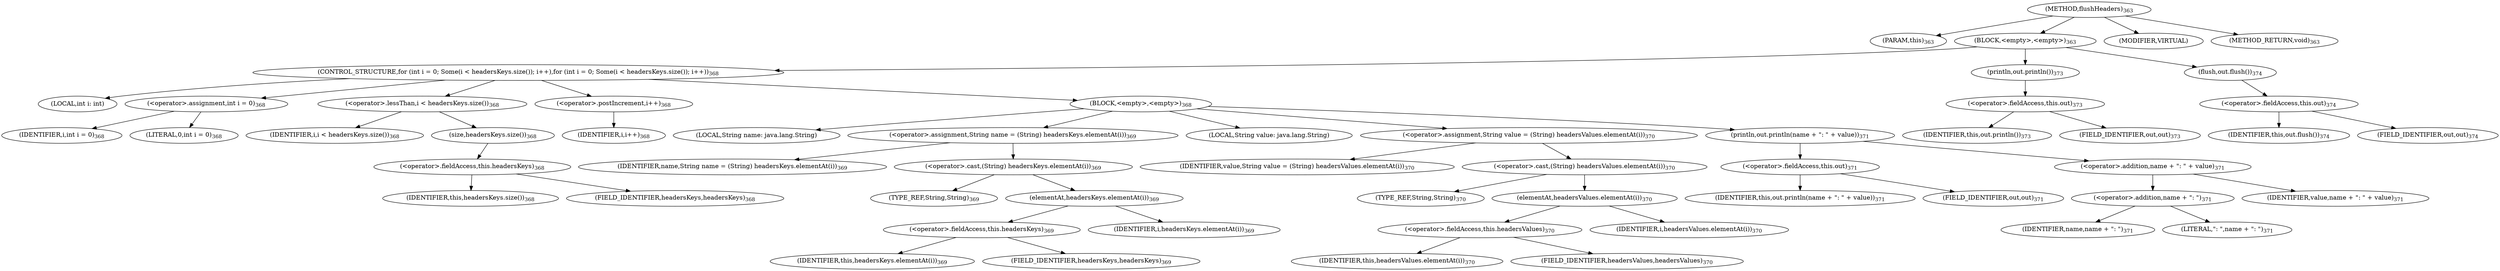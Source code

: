 digraph "flushHeaders" {  
"524" [label = <(METHOD,flushHeaders)<SUB>363</SUB>> ]
"525" [label = <(PARAM,this)<SUB>363</SUB>> ]
"526" [label = <(BLOCK,&lt;empty&gt;,&lt;empty&gt;)<SUB>363</SUB>> ]
"527" [label = <(CONTROL_STRUCTURE,for (int i = 0; Some(i &lt; headersKeys.size()); i++),for (int i = 0; Some(i &lt; headersKeys.size()); i++))<SUB>368</SUB>> ]
"528" [label = <(LOCAL,int i: int)> ]
"529" [label = <(&lt;operator&gt;.assignment,int i = 0)<SUB>368</SUB>> ]
"530" [label = <(IDENTIFIER,i,int i = 0)<SUB>368</SUB>> ]
"531" [label = <(LITERAL,0,int i = 0)<SUB>368</SUB>> ]
"532" [label = <(&lt;operator&gt;.lessThan,i &lt; headersKeys.size())<SUB>368</SUB>> ]
"533" [label = <(IDENTIFIER,i,i &lt; headersKeys.size())<SUB>368</SUB>> ]
"534" [label = <(size,headersKeys.size())<SUB>368</SUB>> ]
"535" [label = <(&lt;operator&gt;.fieldAccess,this.headersKeys)<SUB>368</SUB>> ]
"536" [label = <(IDENTIFIER,this,headersKeys.size())<SUB>368</SUB>> ]
"537" [label = <(FIELD_IDENTIFIER,headersKeys,headersKeys)<SUB>368</SUB>> ]
"538" [label = <(&lt;operator&gt;.postIncrement,i++)<SUB>368</SUB>> ]
"539" [label = <(IDENTIFIER,i,i++)<SUB>368</SUB>> ]
"540" [label = <(BLOCK,&lt;empty&gt;,&lt;empty&gt;)<SUB>368</SUB>> ]
"541" [label = <(LOCAL,String name: java.lang.String)> ]
"542" [label = <(&lt;operator&gt;.assignment,String name = (String) headersKeys.elementAt(i))<SUB>369</SUB>> ]
"543" [label = <(IDENTIFIER,name,String name = (String) headersKeys.elementAt(i))<SUB>369</SUB>> ]
"544" [label = <(&lt;operator&gt;.cast,(String) headersKeys.elementAt(i))<SUB>369</SUB>> ]
"545" [label = <(TYPE_REF,String,String)<SUB>369</SUB>> ]
"546" [label = <(elementAt,headersKeys.elementAt(i))<SUB>369</SUB>> ]
"547" [label = <(&lt;operator&gt;.fieldAccess,this.headersKeys)<SUB>369</SUB>> ]
"548" [label = <(IDENTIFIER,this,headersKeys.elementAt(i))<SUB>369</SUB>> ]
"549" [label = <(FIELD_IDENTIFIER,headersKeys,headersKeys)<SUB>369</SUB>> ]
"550" [label = <(IDENTIFIER,i,headersKeys.elementAt(i))<SUB>369</SUB>> ]
"551" [label = <(LOCAL,String value: java.lang.String)> ]
"552" [label = <(&lt;operator&gt;.assignment,String value = (String) headersValues.elementAt(i))<SUB>370</SUB>> ]
"553" [label = <(IDENTIFIER,value,String value = (String) headersValues.elementAt(i))<SUB>370</SUB>> ]
"554" [label = <(&lt;operator&gt;.cast,(String) headersValues.elementAt(i))<SUB>370</SUB>> ]
"555" [label = <(TYPE_REF,String,String)<SUB>370</SUB>> ]
"556" [label = <(elementAt,headersValues.elementAt(i))<SUB>370</SUB>> ]
"557" [label = <(&lt;operator&gt;.fieldAccess,this.headersValues)<SUB>370</SUB>> ]
"558" [label = <(IDENTIFIER,this,headersValues.elementAt(i))<SUB>370</SUB>> ]
"559" [label = <(FIELD_IDENTIFIER,headersValues,headersValues)<SUB>370</SUB>> ]
"560" [label = <(IDENTIFIER,i,headersValues.elementAt(i))<SUB>370</SUB>> ]
"561" [label = <(println,out.println(name + &quot;: &quot; + value))<SUB>371</SUB>> ]
"562" [label = <(&lt;operator&gt;.fieldAccess,this.out)<SUB>371</SUB>> ]
"563" [label = <(IDENTIFIER,this,out.println(name + &quot;: &quot; + value))<SUB>371</SUB>> ]
"564" [label = <(FIELD_IDENTIFIER,out,out)<SUB>371</SUB>> ]
"565" [label = <(&lt;operator&gt;.addition,name + &quot;: &quot; + value)<SUB>371</SUB>> ]
"566" [label = <(&lt;operator&gt;.addition,name + &quot;: &quot;)<SUB>371</SUB>> ]
"567" [label = <(IDENTIFIER,name,name + &quot;: &quot;)<SUB>371</SUB>> ]
"568" [label = <(LITERAL,&quot;: &quot;,name + &quot;: &quot;)<SUB>371</SUB>> ]
"569" [label = <(IDENTIFIER,value,name + &quot;: &quot; + value)<SUB>371</SUB>> ]
"570" [label = <(println,out.println())<SUB>373</SUB>> ]
"571" [label = <(&lt;operator&gt;.fieldAccess,this.out)<SUB>373</SUB>> ]
"572" [label = <(IDENTIFIER,this,out.println())<SUB>373</SUB>> ]
"573" [label = <(FIELD_IDENTIFIER,out,out)<SUB>373</SUB>> ]
"574" [label = <(flush,out.flush())<SUB>374</SUB>> ]
"575" [label = <(&lt;operator&gt;.fieldAccess,this.out)<SUB>374</SUB>> ]
"576" [label = <(IDENTIFIER,this,out.flush())<SUB>374</SUB>> ]
"577" [label = <(FIELD_IDENTIFIER,out,out)<SUB>374</SUB>> ]
"578" [label = <(MODIFIER,VIRTUAL)> ]
"579" [label = <(METHOD_RETURN,void)<SUB>363</SUB>> ]
  "524" -> "525" 
  "524" -> "526" 
  "524" -> "578" 
  "524" -> "579" 
  "526" -> "527" 
  "526" -> "570" 
  "526" -> "574" 
  "527" -> "528" 
  "527" -> "529" 
  "527" -> "532" 
  "527" -> "538" 
  "527" -> "540" 
  "529" -> "530" 
  "529" -> "531" 
  "532" -> "533" 
  "532" -> "534" 
  "534" -> "535" 
  "535" -> "536" 
  "535" -> "537" 
  "538" -> "539" 
  "540" -> "541" 
  "540" -> "542" 
  "540" -> "551" 
  "540" -> "552" 
  "540" -> "561" 
  "542" -> "543" 
  "542" -> "544" 
  "544" -> "545" 
  "544" -> "546" 
  "546" -> "547" 
  "546" -> "550" 
  "547" -> "548" 
  "547" -> "549" 
  "552" -> "553" 
  "552" -> "554" 
  "554" -> "555" 
  "554" -> "556" 
  "556" -> "557" 
  "556" -> "560" 
  "557" -> "558" 
  "557" -> "559" 
  "561" -> "562" 
  "561" -> "565" 
  "562" -> "563" 
  "562" -> "564" 
  "565" -> "566" 
  "565" -> "569" 
  "566" -> "567" 
  "566" -> "568" 
  "570" -> "571" 
  "571" -> "572" 
  "571" -> "573" 
  "574" -> "575" 
  "575" -> "576" 
  "575" -> "577" 
}
